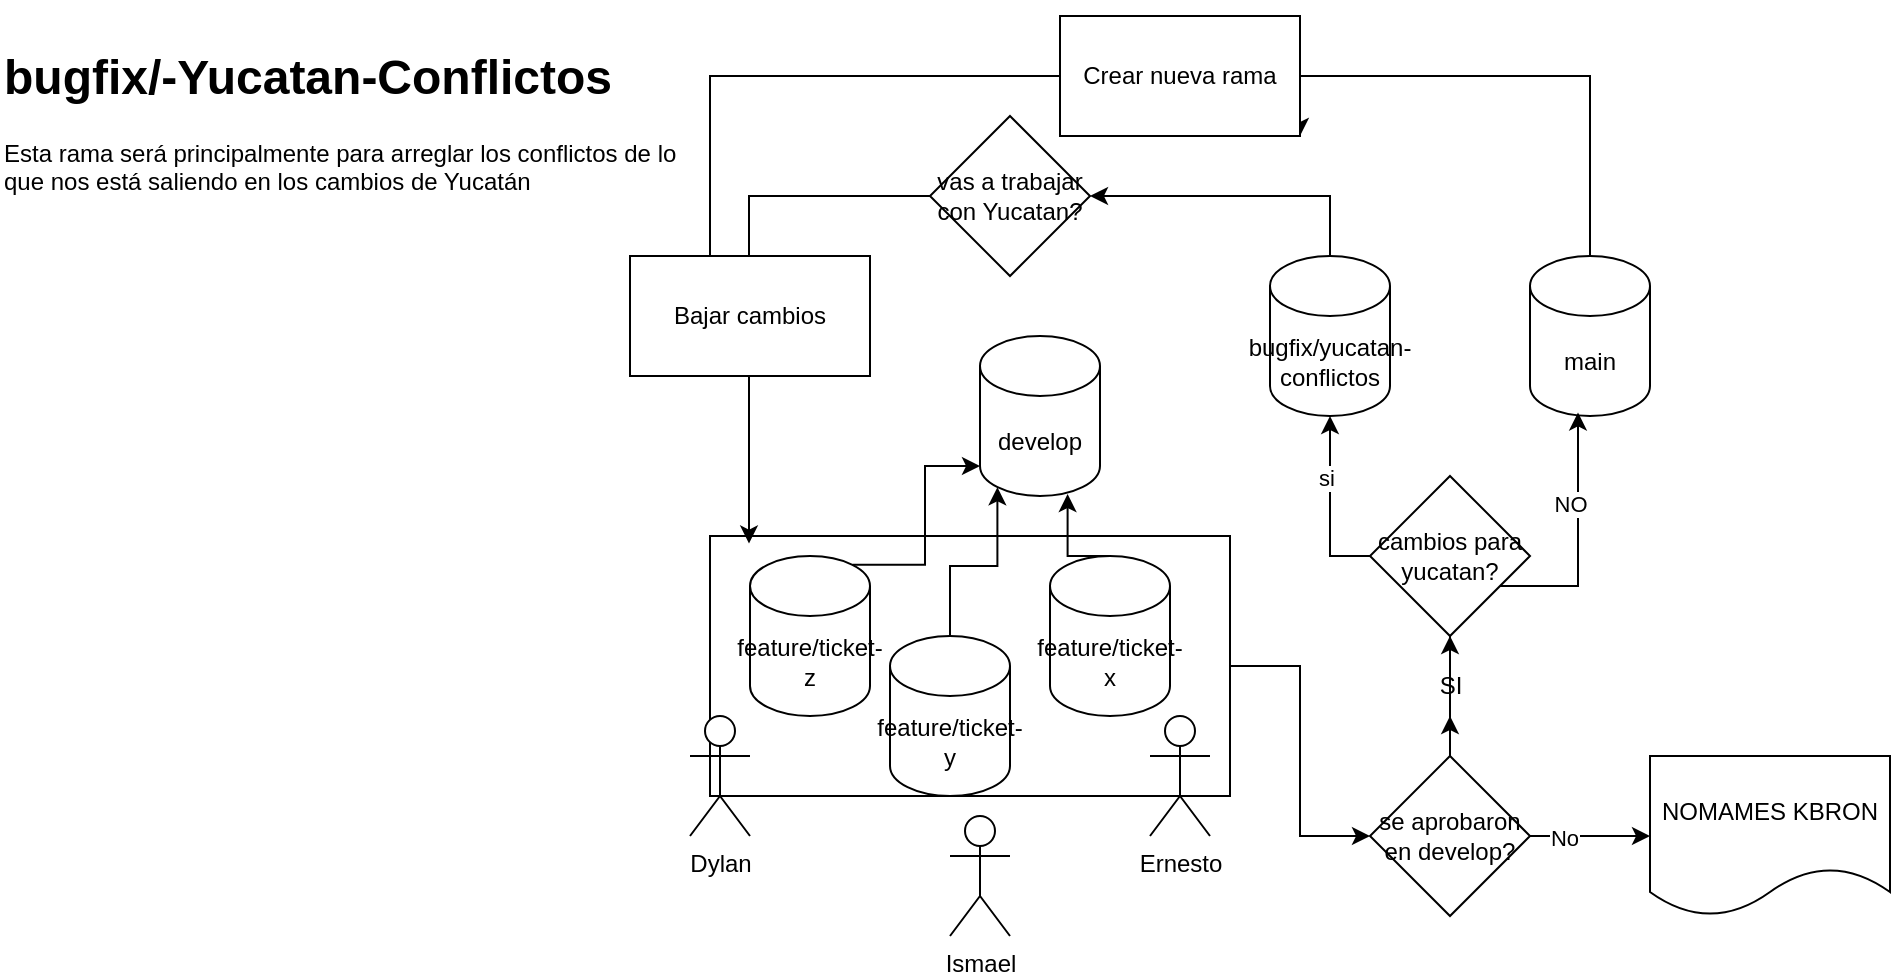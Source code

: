 <mxfile version="28.1.2">
  <diagram name="Página-1" id="Ot82cezsviqH3JUtWJCO">
    <mxGraphModel dx="2107" dy="528" grid="1" gridSize="10" guides="1" tooltips="1" connect="1" arrows="1" fold="1" page="1" pageScale="1" pageWidth="827" pageHeight="1169" math="0" shadow="0">
      <root>
        <mxCell id="0" />
        <mxCell id="1" parent="0" />
        <mxCell id="TbyI9scAErmBb7r6-o0W-35" style="edgeStyle=orthogonalEdgeStyle;rounded=0;orthogonalLoop=1;jettySize=auto;html=1;exitX=1;exitY=0.5;exitDx=0;exitDy=0;entryX=0;entryY=0.5;entryDx=0;entryDy=0;" parent="1" source="TbyI9scAErmBb7r6-o0W-19" target="TbyI9scAErmBb7r6-o0W-20" edge="1">
          <mxGeometry relative="1" as="geometry" />
        </mxCell>
        <mxCell id="TbyI9scAErmBb7r6-o0W-19" value="" style="rounded=0;whiteSpace=wrap;html=1;" parent="1" vertex="1">
          <mxGeometry x="-50" y="280" width="260" height="130" as="geometry" />
        </mxCell>
        <mxCell id="TbyI9scAErmBb7r6-o0W-1" value="develop" style="shape=cylinder3;whiteSpace=wrap;html=1;boundedLbl=1;backgroundOutline=1;size=15;" parent="1" vertex="1">
          <mxGeometry x="85" y="180" width="60" height="80" as="geometry" />
        </mxCell>
        <mxCell id="TbyI9scAErmBb7r6-o0W-40" style="edgeStyle=orthogonalEdgeStyle;rounded=0;orthogonalLoop=1;jettySize=auto;html=1;exitX=0.5;exitY=0;exitDx=0;exitDy=0;exitPerimeter=0;entryX=1;entryY=0.5;entryDx=0;entryDy=0;" parent="1" source="TbyI9scAErmBb7r6-o0W-2" target="TbyI9scAErmBb7r6-o0W-36" edge="1">
          <mxGeometry relative="1" as="geometry" />
        </mxCell>
        <mxCell id="TbyI9scAErmBb7r6-o0W-2" value="bugfix/yucatan-conflictos" style="shape=cylinder3;whiteSpace=wrap;html=1;boundedLbl=1;backgroundOutline=1;size=15;" parent="1" vertex="1">
          <mxGeometry x="230" y="140" width="60" height="80" as="geometry" />
        </mxCell>
        <mxCell id="TbyI9scAErmBb7r6-o0W-41" style="edgeStyle=orthogonalEdgeStyle;rounded=0;orthogonalLoop=1;jettySize=auto;html=1;exitX=0.5;exitY=0;exitDx=0;exitDy=0;exitPerimeter=0;entryX=1;entryY=1;entryDx=0;entryDy=0;" parent="1" source="1MetSyp41Zf-Jcyhe1Pi-2" target="TbyI9scAErmBb7r6-o0W-10" edge="1">
          <mxGeometry relative="1" as="geometry">
            <Array as="points">
              <mxPoint x="-50" y="50" />
            </Array>
            <mxPoint y="140" as="targetPoint" />
          </mxGeometry>
        </mxCell>
        <mxCell id="TbyI9scAErmBb7r6-o0W-3" value="main" style="shape=cylinder3;whiteSpace=wrap;html=1;boundedLbl=1;backgroundOutline=1;size=15;" parent="1" vertex="1">
          <mxGeometry x="360" y="140" width="60" height="80" as="geometry" />
        </mxCell>
        <mxCell id="TbyI9scAErmBb7r6-o0W-4" value="feature/ticket-z" style="shape=cylinder3;whiteSpace=wrap;html=1;boundedLbl=1;backgroundOutline=1;size=15;" parent="1" vertex="1">
          <mxGeometry x="-30" y="290" width="60" height="80" as="geometry" />
        </mxCell>
        <mxCell id="TbyI9scAErmBb7r6-o0W-5" value="feature/ticket-y" style="shape=cylinder3;whiteSpace=wrap;html=1;boundedLbl=1;backgroundOutline=1;size=15;" parent="1" vertex="1">
          <mxGeometry x="40" y="330" width="60" height="80" as="geometry" />
        </mxCell>
        <mxCell id="TbyI9scAErmBb7r6-o0W-6" value="feature/ticket-x" style="shape=cylinder3;whiteSpace=wrap;html=1;boundedLbl=1;backgroundOutline=1;size=15;" parent="1" vertex="1">
          <mxGeometry x="120" y="290" width="60" height="80" as="geometry" />
        </mxCell>
        <mxCell id="TbyI9scAErmBb7r6-o0W-7" value="Dylan" style="shape=umlActor;verticalLabelPosition=bottom;verticalAlign=top;html=1;outlineConnect=0;" parent="1" vertex="1">
          <mxGeometry x="-60" y="370" width="30" height="60" as="geometry" />
        </mxCell>
        <mxCell id="TbyI9scAErmBb7r6-o0W-8" value="Ismael" style="shape=umlActor;verticalLabelPosition=bottom;verticalAlign=top;html=1;outlineConnect=0;" parent="1" vertex="1">
          <mxGeometry x="70" y="420" width="30" height="60" as="geometry" />
        </mxCell>
        <mxCell id="TbyI9scAErmBb7r6-o0W-9" value="Ernesto" style="shape=umlActor;verticalLabelPosition=bottom;verticalAlign=top;html=1;outlineConnect=0;" parent="1" vertex="1">
          <mxGeometry x="170" y="370" width="30" height="60" as="geometry" />
        </mxCell>
        <mxCell id="TbyI9scAErmBb7r6-o0W-10" value="&lt;h1 style=&quot;margin-top: 0px;&quot;&gt;bugfix/-Yucatan-Conflictos&lt;/h1&gt;&lt;p&gt;Esta rama será principalmente para arreglar los conflictos de lo que nos está saliendo en los cambios de Yucatán&lt;/p&gt;" style="text;html=1;whiteSpace=wrap;overflow=hidden;rounded=0;" parent="1" vertex="1">
          <mxGeometry x="-405" y="30" width="355" height="120" as="geometry" />
        </mxCell>
        <mxCell id="TbyI9scAErmBb7r6-o0W-11" style="edgeStyle=orthogonalEdgeStyle;rounded=0;orthogonalLoop=1;jettySize=auto;html=1;exitX=0.855;exitY=0;exitDx=0;exitDy=4.35;exitPerimeter=0;entryX=0;entryY=1;entryDx=0;entryDy=-15;entryPerimeter=0;" parent="1" source="TbyI9scAErmBb7r6-o0W-4" target="TbyI9scAErmBb7r6-o0W-1" edge="1">
          <mxGeometry relative="1" as="geometry" />
        </mxCell>
        <mxCell id="TbyI9scAErmBb7r6-o0W-12" style="edgeStyle=orthogonalEdgeStyle;rounded=0;orthogonalLoop=1;jettySize=auto;html=1;exitX=0.5;exitY=0;exitDx=0;exitDy=0;exitPerimeter=0;entryX=0.145;entryY=1;entryDx=0;entryDy=-4.35;entryPerimeter=0;" parent="1" source="TbyI9scAErmBb7r6-o0W-5" target="TbyI9scAErmBb7r6-o0W-1" edge="1">
          <mxGeometry relative="1" as="geometry" />
        </mxCell>
        <mxCell id="TbyI9scAErmBb7r6-o0W-13" style="edgeStyle=orthogonalEdgeStyle;rounded=0;orthogonalLoop=1;jettySize=auto;html=1;exitX=0.5;exitY=0;exitDx=0;exitDy=0;exitPerimeter=0;entryX=0.73;entryY=0.988;entryDx=0;entryDy=0;entryPerimeter=0;" parent="1" source="TbyI9scAErmBb7r6-o0W-6" target="TbyI9scAErmBb7r6-o0W-1" edge="1">
          <mxGeometry relative="1" as="geometry" />
        </mxCell>
        <mxCell id="TbyI9scAErmBb7r6-o0W-33" value="" style="edgeStyle=orthogonalEdgeStyle;rounded=0;orthogonalLoop=1;jettySize=auto;html=1;" parent="1" source="TbyI9scAErmBb7r6-o0W-20" target="TbyI9scAErmBb7r6-o0W-32" edge="1">
          <mxGeometry relative="1" as="geometry">
            <Array as="points">
              <mxPoint x="380" y="430" />
              <mxPoint x="380" y="430" />
            </Array>
          </mxGeometry>
        </mxCell>
        <mxCell id="1MetSyp41Zf-Jcyhe1Pi-1" value="No" style="edgeLabel;html=1;align=center;verticalAlign=middle;resizable=0;points=[];" vertex="1" connectable="0" parent="TbyI9scAErmBb7r6-o0W-33">
          <mxGeometry x="-0.44" y="-1" relative="1" as="geometry">
            <mxPoint as="offset" />
          </mxGeometry>
        </mxCell>
        <mxCell id="TbyI9scAErmBb7r6-o0W-20" value="se aprobaron en develop?" style="rhombus;whiteSpace=wrap;html=1;" parent="1" vertex="1">
          <mxGeometry x="280" y="390" width="80" height="80" as="geometry" />
        </mxCell>
        <mxCell id="TbyI9scAErmBb7r6-o0W-21" style="edgeStyle=orthogonalEdgeStyle;rounded=0;orthogonalLoop=1;jettySize=auto;html=1;exitX=0.5;exitY=0;exitDx=0;exitDy=0;entryX=0.4;entryY=0.978;entryDx=0;entryDy=0;entryPerimeter=0;" parent="1" source="TbyI9scAErmBb7r6-o0W-20" target="TbyI9scAErmBb7r6-o0W-3" edge="1">
          <mxGeometry relative="1" as="geometry" />
        </mxCell>
        <mxCell id="TbyI9scAErmBb7r6-o0W-28" value="NO" style="edgeLabel;html=1;align=center;verticalAlign=middle;resizable=0;points=[];" parent="TbyI9scAErmBb7r6-o0W-21" vertex="1" connectable="0">
          <mxGeometry x="0.612" y="4" relative="1" as="geometry">
            <mxPoint as="offset" />
          </mxGeometry>
        </mxCell>
        <mxCell id="TbyI9scAErmBb7r6-o0W-22" value="" style="edgeStyle=orthogonalEdgeStyle;rounded=0;orthogonalLoop=1;jettySize=auto;html=1;exitX=0;exitY=0.5;exitDx=0;exitDy=0;entryX=0.5;entryY=1;entryDx=0;entryDy=0;entryPerimeter=0;" parent="1" source="TbyI9scAErmBb7r6-o0W-25" target="TbyI9scAErmBb7r6-o0W-2" edge="1">
          <mxGeometry relative="1" as="geometry">
            <Array as="points">
              <mxPoint x="260" y="290" />
            </Array>
          </mxGeometry>
        </mxCell>
        <mxCell id="TbyI9scAErmBb7r6-o0W-27" value="si" style="edgeLabel;html=1;align=center;verticalAlign=middle;resizable=0;points=[];" parent="TbyI9scAErmBb7r6-o0W-22" vertex="1" connectable="0">
          <mxGeometry x="0.311" y="2" relative="1" as="geometry">
            <mxPoint as="offset" />
          </mxGeometry>
        </mxCell>
        <mxCell id="TbyI9scAErmBb7r6-o0W-24" value="" style="edgeStyle=orthogonalEdgeStyle;rounded=0;orthogonalLoop=1;jettySize=auto;html=1;exitX=0.5;exitY=0;exitDx=0;exitDy=0;entryX=0.5;entryY=1;entryDx=0;entryDy=0;entryPerimeter=0;" parent="1" source="TbyI9scAErmBb7r6-o0W-20" target="TbyI9scAErmBb7r6-o0W-23" edge="1">
          <mxGeometry relative="1" as="geometry">
            <mxPoint x="320" y="390" as="sourcePoint" />
            <mxPoint x="260" y="220" as="targetPoint" />
          </mxGeometry>
        </mxCell>
        <mxCell id="TbyI9scAErmBb7r6-o0W-23" value="SI" style="text;html=1;align=center;verticalAlign=middle;resizable=0;points=[];autosize=1;strokeColor=none;fillColor=none;" parent="1" vertex="1">
          <mxGeometry x="305" y="340" width="30" height="30" as="geometry" />
        </mxCell>
        <mxCell id="TbyI9scAErmBb7r6-o0W-26" value="" style="edgeStyle=orthogonalEdgeStyle;rounded=0;orthogonalLoop=1;jettySize=auto;html=1;exitX=0.5;exitY=0;exitDx=0;exitDy=0;entryX=0.5;entryY=1;entryDx=0;entryDy=0;entryPerimeter=0;" parent="1" source="TbyI9scAErmBb7r6-o0W-23" target="TbyI9scAErmBb7r6-o0W-25" edge="1">
          <mxGeometry relative="1" as="geometry">
            <mxPoint x="320" y="340" as="sourcePoint" />
            <mxPoint x="260" y="220" as="targetPoint" />
          </mxGeometry>
        </mxCell>
        <mxCell id="TbyI9scAErmBb7r6-o0W-25" value="cambios para yucatan?" style="rhombus;whiteSpace=wrap;html=1;" parent="1" vertex="1">
          <mxGeometry x="280" y="250" width="80" height="80" as="geometry" />
        </mxCell>
        <mxCell id="TbyI9scAErmBb7r6-o0W-32" value="NOMAMES KBRON" style="shape=document;whiteSpace=wrap;html=1;boundedLbl=1;" parent="1" vertex="1">
          <mxGeometry x="420" y="390" width="120" height="80" as="geometry" />
        </mxCell>
        <mxCell id="TbyI9scAErmBb7r6-o0W-36" value="vas a trabajar con Yucatan?" style="rhombus;whiteSpace=wrap;html=1;" parent="1" vertex="1">
          <mxGeometry x="60" y="70" width="80" height="80" as="geometry" />
        </mxCell>
        <mxCell id="TbyI9scAErmBb7r6-o0W-37" style="edgeStyle=orthogonalEdgeStyle;rounded=0;orthogonalLoop=1;jettySize=auto;html=1;exitX=0;exitY=0.5;exitDx=0;exitDy=0;entryX=0.075;entryY=0.029;entryDx=0;entryDy=0;entryPerimeter=0;" parent="1" source="TbyI9scAErmBb7r6-o0W-36" target="TbyI9scAErmBb7r6-o0W-19" edge="1">
          <mxGeometry relative="1" as="geometry" />
        </mxCell>
        <mxCell id="TbyI9scAErmBb7r6-o0W-38" value="Bajar cambios" style="rounded=0;whiteSpace=wrap;html=1;" parent="1" vertex="1">
          <mxGeometry x="-90" y="140" width="120" height="60" as="geometry" />
        </mxCell>
        <mxCell id="1MetSyp41Zf-Jcyhe1Pi-3" value="" style="edgeStyle=orthogonalEdgeStyle;rounded=0;orthogonalLoop=1;jettySize=auto;html=1;exitX=0.5;exitY=0;exitDx=0;exitDy=0;exitPerimeter=0;entryX=1;entryY=1;entryDx=0;entryDy=0;" edge="1" parent="1" source="TbyI9scAErmBb7r6-o0W-3" target="1MetSyp41Zf-Jcyhe1Pi-2">
          <mxGeometry relative="1" as="geometry">
            <Array as="points">
              <mxPoint x="390" y="50" />
            </Array>
            <mxPoint x="390" y="140" as="sourcePoint" />
            <mxPoint x="-50" y="150" as="targetPoint" />
          </mxGeometry>
        </mxCell>
        <mxCell id="1MetSyp41Zf-Jcyhe1Pi-2" value="Crear nueva rama" style="whiteSpace=wrap;html=1;" vertex="1" parent="1">
          <mxGeometry x="125" y="20" width="120" height="60" as="geometry" />
        </mxCell>
      </root>
    </mxGraphModel>
  </diagram>
</mxfile>
